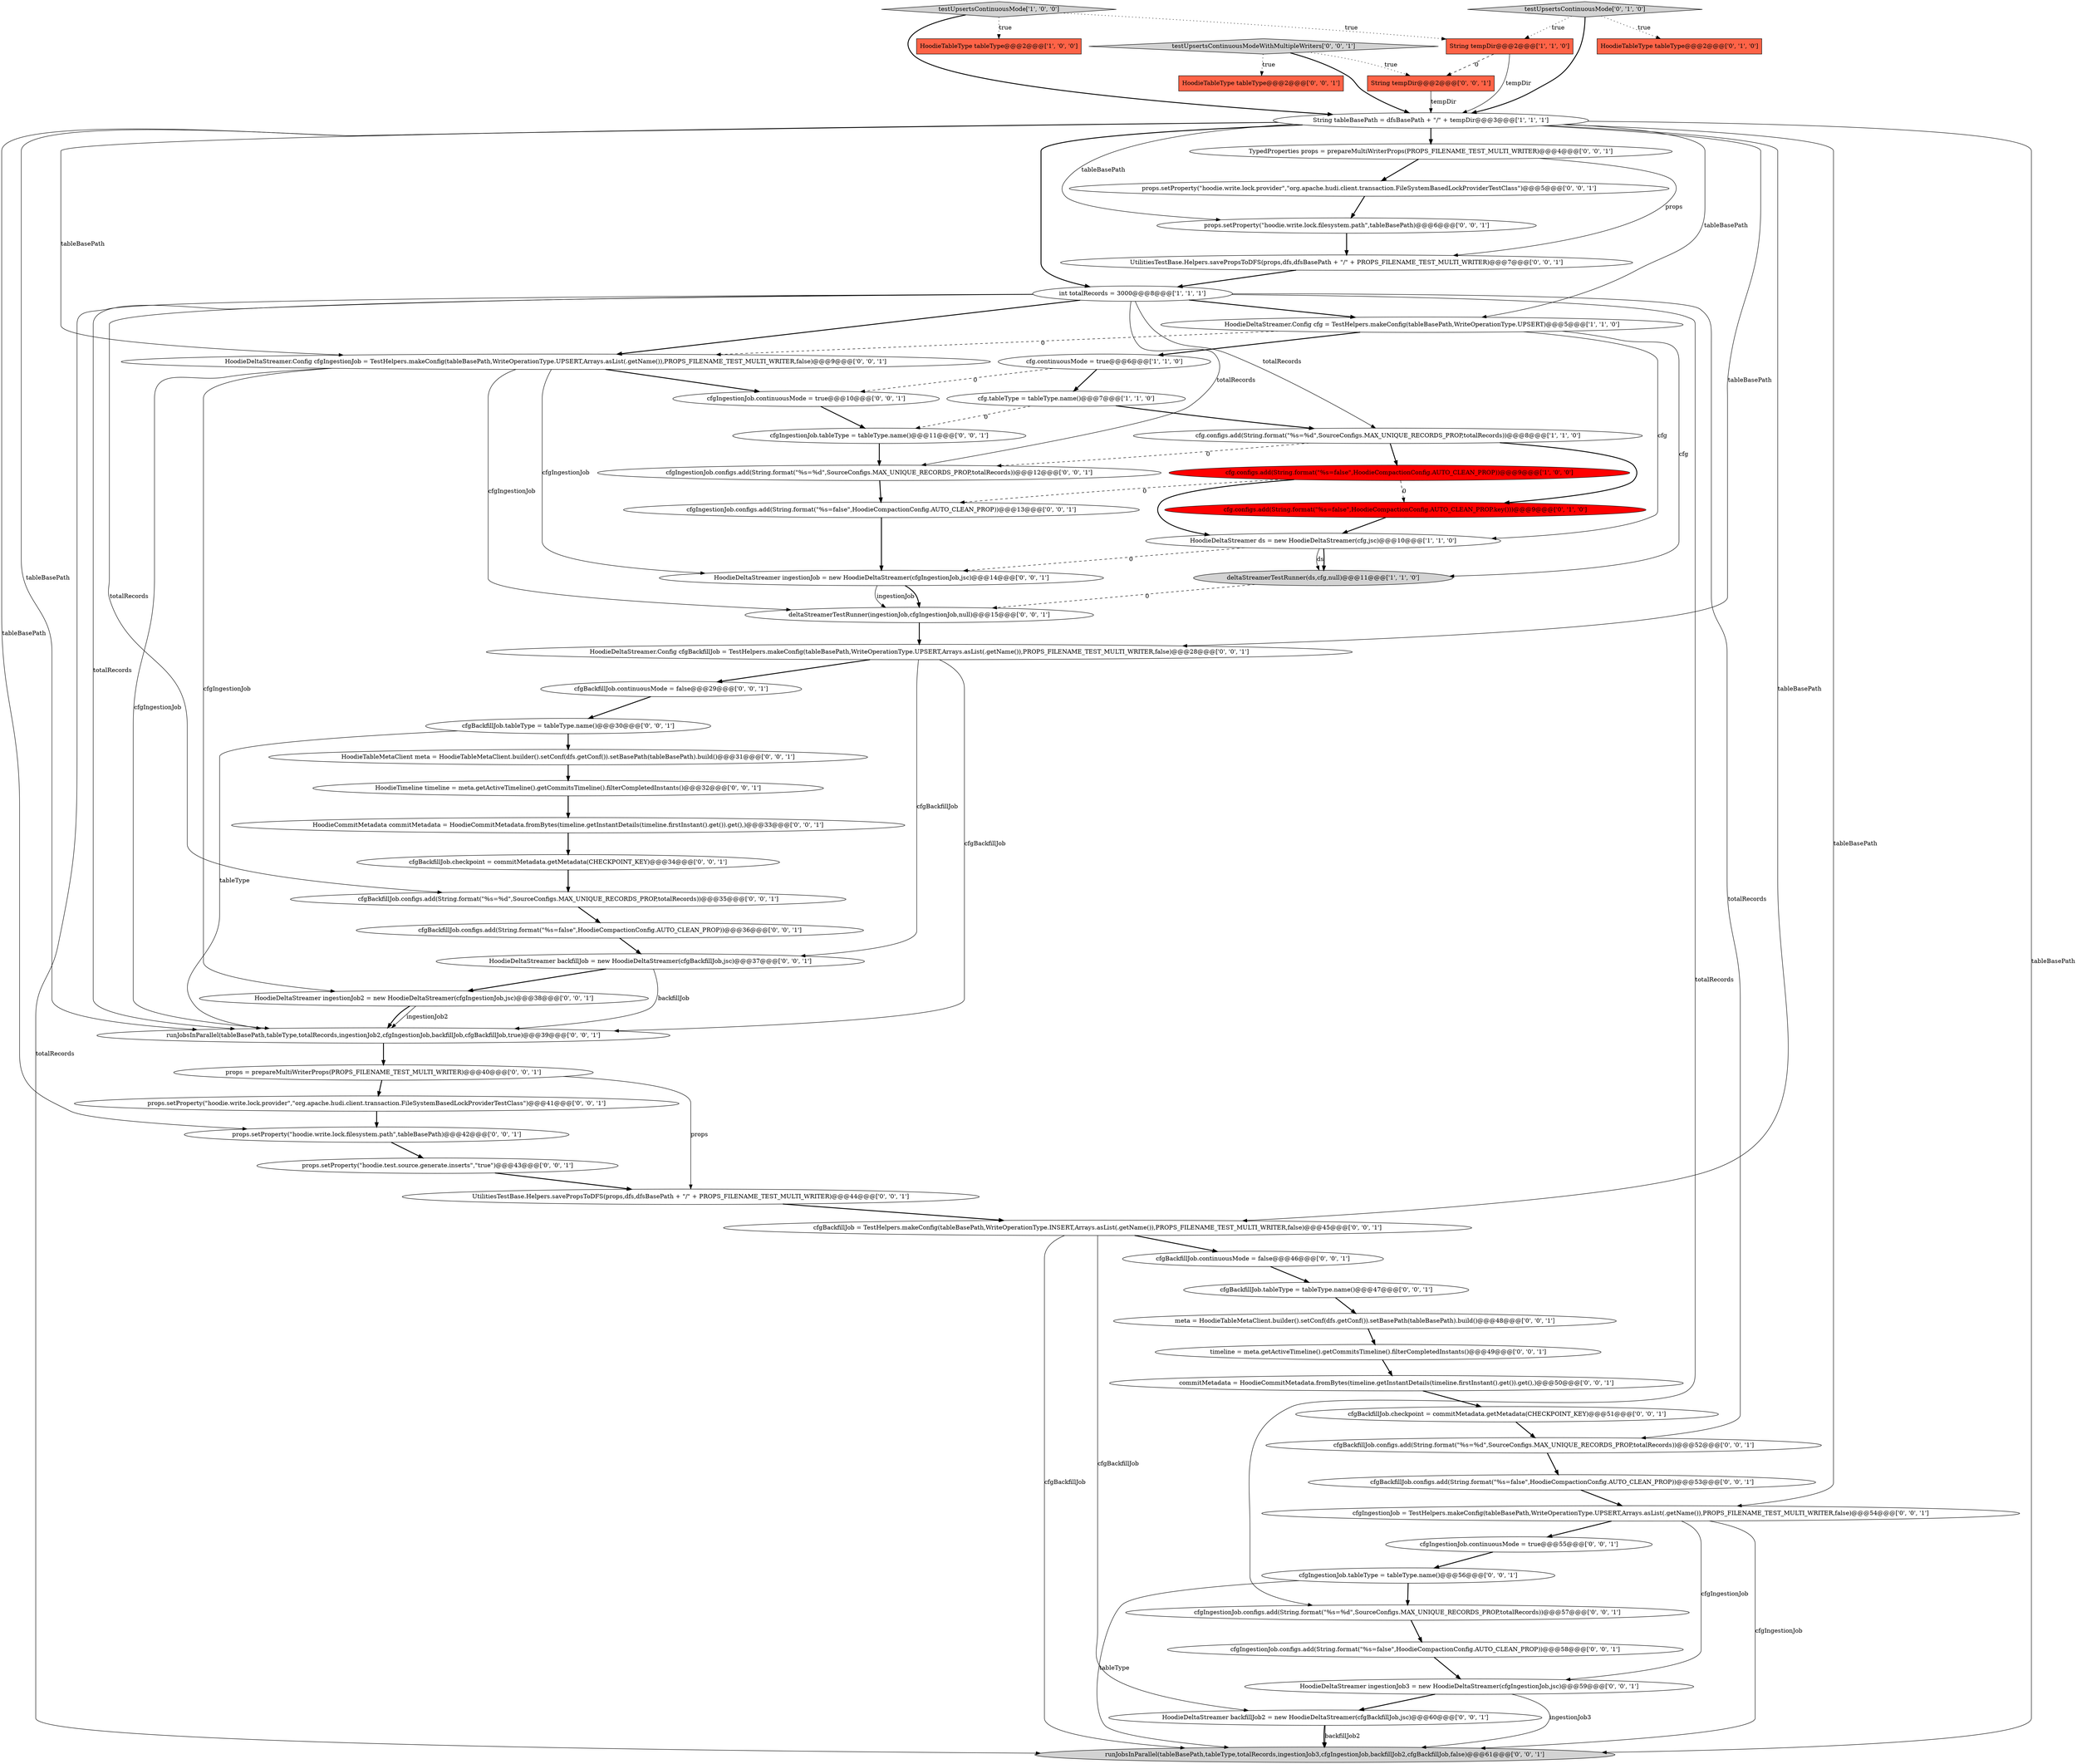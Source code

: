 digraph {
58 [style = filled, label = "cfgBackfillJob.configs.add(String.format(\"%s=%d\",SourceConfigs.MAX_UNIQUE_RECORDS_PROP,totalRecords))@@@52@@@['0', '0', '1']", fillcolor = white, shape = ellipse image = "AAA0AAABBB3BBB"];
48 [style = filled, label = "UtilitiesTestBase.Helpers.savePropsToDFS(props,dfs,dfsBasePath + \"/\" + PROPS_FILENAME_TEST_MULTI_WRITER)@@@44@@@['0', '0', '1']", fillcolor = white, shape = ellipse image = "AAA0AAABBB3BBB"];
34 [style = filled, label = "cfgBackfillJob = TestHelpers.makeConfig(tableBasePath,WriteOperationType.INSERT,Arrays.asList(.getName()),PROPS_FILENAME_TEST_MULTI_WRITER,false)@@@45@@@['0', '0', '1']", fillcolor = white, shape = ellipse image = "AAA0AAABBB3BBB"];
36 [style = filled, label = "cfgBackfillJob.configs.add(String.format(\"%s=false\",HoodieCompactionConfig.AUTO_CLEAN_PROP))@@@36@@@['0', '0', '1']", fillcolor = white, shape = ellipse image = "AAA0AAABBB3BBB"];
22 [style = filled, label = "cfgBackfillJob.configs.add(String.format(\"%s=false\",HoodieCompactionConfig.AUTO_CLEAN_PROP))@@@53@@@['0', '0', '1']", fillcolor = white, shape = ellipse image = "AAA0AAABBB3BBB"];
38 [style = filled, label = "cfgIngestionJob.tableType = tableType.name()@@@56@@@['0', '0', '1']", fillcolor = white, shape = ellipse image = "AAA0AAABBB3BBB"];
0 [style = filled, label = "String tableBasePath = dfsBasePath + \"/\" + tempDir@@@3@@@['1', '1', '1']", fillcolor = white, shape = ellipse image = "AAA0AAABBB1BBB"];
20 [style = filled, label = "cfgIngestionJob.configs.add(String.format(\"%s=%d\",SourceConfigs.MAX_UNIQUE_RECORDS_PROP,totalRecords))@@@57@@@['0', '0', '1']", fillcolor = white, shape = ellipse image = "AAA0AAABBB3BBB"];
43 [style = filled, label = "runJobsInParallel(tableBasePath,tableType,totalRecords,ingestionJob3,cfgIngestionJob,backfillJob2,cfgBackfillJob,false)@@@61@@@['0', '0', '1']", fillcolor = lightgray, shape = ellipse image = "AAA0AAABBB3BBB"];
60 [style = filled, label = "cfgIngestionJob = TestHelpers.makeConfig(tableBasePath,WriteOperationType.UPSERT,Arrays.asList(.getName()),PROPS_FILENAME_TEST_MULTI_WRITER,false)@@@54@@@['0', '0', '1']", fillcolor = white, shape = ellipse image = "AAA0AAABBB3BBB"];
19 [style = filled, label = "cfgIngestionJob.continuousMode = true@@@55@@@['0', '0', '1']", fillcolor = white, shape = ellipse image = "AAA0AAABBB3BBB"];
54 [style = filled, label = "cfgBackfillJob.continuousMode = false@@@29@@@['0', '0', '1']", fillcolor = white, shape = ellipse image = "AAA0AAABBB3BBB"];
24 [style = filled, label = "meta = HoodieTableMetaClient.builder().setConf(dfs.getConf()).setBasePath(tableBasePath).build()@@@48@@@['0', '0', '1']", fillcolor = white, shape = ellipse image = "AAA0AAABBB3BBB"];
29 [style = filled, label = "HoodieDeltaStreamer ingestionJob = new HoodieDeltaStreamer(cfgIngestionJob,jsc)@@@14@@@['0', '0', '1']", fillcolor = white, shape = ellipse image = "AAA0AAABBB3BBB"];
39 [style = filled, label = "cfgIngestionJob.configs.add(String.format(\"%s=false\",HoodieCompactionConfig.AUTO_CLEAN_PROP))@@@13@@@['0', '0', '1']", fillcolor = white, shape = ellipse image = "AAA0AAABBB3BBB"];
56 [style = filled, label = "props.setProperty(\"hoodie.write.lock.filesystem.path\",tableBasePath)@@@6@@@['0', '0', '1']", fillcolor = white, shape = ellipse image = "AAA0AAABBB3BBB"];
47 [style = filled, label = "cfgIngestionJob.tableType = tableType.name()@@@11@@@['0', '0', '1']", fillcolor = white, shape = ellipse image = "AAA0AAABBB3BBB"];
11 [style = filled, label = "cfg.configs.add(String.format(\"%s=%d\",SourceConfigs.MAX_UNIQUE_RECORDS_PROP,totalRecords))@@@8@@@['1', '1', '0']", fillcolor = white, shape = ellipse image = "AAA0AAABBB1BBB"];
30 [style = filled, label = "String tempDir@@@2@@@['0', '0', '1']", fillcolor = tomato, shape = box image = "AAA0AAABBB3BBB"];
23 [style = filled, label = "cfgIngestionJob.configs.add(String.format(\"%s=%d\",SourceConfigs.MAX_UNIQUE_RECORDS_PROP,totalRecords))@@@12@@@['0', '0', '1']", fillcolor = white, shape = ellipse image = "AAA0AAABBB3BBB"];
8 [style = filled, label = "int totalRecords = 3000@@@8@@@['1', '1', '1']", fillcolor = white, shape = ellipse image = "AAA0AAABBB1BBB"];
45 [style = filled, label = "HoodieTimeline timeline = meta.getActiveTimeline().getCommitsTimeline().filterCompletedInstants()@@@32@@@['0', '0', '1']", fillcolor = white, shape = ellipse image = "AAA0AAABBB3BBB"];
35 [style = filled, label = "HoodieDeltaStreamer.Config cfgIngestionJob = TestHelpers.makeConfig(tableBasePath,WriteOperationType.UPSERT,Arrays.asList(.getName()),PROPS_FILENAME_TEST_MULTI_WRITER,false)@@@9@@@['0', '0', '1']", fillcolor = white, shape = ellipse image = "AAA0AAABBB3BBB"];
12 [style = filled, label = "HoodieTableType tableType@@@2@@@['0', '1', '0']", fillcolor = tomato, shape = box image = "AAA0AAABBB2BBB"];
15 [style = filled, label = "props.setProperty(\"hoodie.write.lock.filesystem.path\",tableBasePath)@@@42@@@['0', '0', '1']", fillcolor = white, shape = ellipse image = "AAA0AAABBB3BBB"];
7 [style = filled, label = "testUpsertsContinuousMode['1', '0', '0']", fillcolor = lightgray, shape = diamond image = "AAA0AAABBB1BBB"];
3 [style = filled, label = "HoodieTableType tableType@@@2@@@['1', '0', '0']", fillcolor = tomato, shape = box image = "AAA0AAABBB1BBB"];
62 [style = filled, label = "HoodieCommitMetadata commitMetadata = HoodieCommitMetadata.fromBytes(timeline.getInstantDetails(timeline.firstInstant().get()).get(),)@@@33@@@['0', '0', '1']", fillcolor = white, shape = ellipse image = "AAA0AAABBB3BBB"];
13 [style = filled, label = "cfg.configs.add(String.format(\"%s=false\",HoodieCompactionConfig.AUTO_CLEAN_PROP.key()))@@@9@@@['0', '1', '0']", fillcolor = red, shape = ellipse image = "AAA1AAABBB2BBB"];
9 [style = filled, label = "String tempDir@@@2@@@['1', '1', '0']", fillcolor = tomato, shape = box image = "AAA0AAABBB1BBB"];
10 [style = filled, label = "HoodieDeltaStreamer.Config cfg = TestHelpers.makeConfig(tableBasePath,WriteOperationType.UPSERT)@@@5@@@['1', '1', '0']", fillcolor = white, shape = ellipse image = "AAA0AAABBB1BBB"];
16 [style = filled, label = "props = prepareMultiWriterProps(PROPS_FILENAME_TEST_MULTI_WRITER)@@@40@@@['0', '0', '1']", fillcolor = white, shape = ellipse image = "AAA0AAABBB3BBB"];
21 [style = filled, label = "cfgBackfillJob.configs.add(String.format(\"%s=%d\",SourceConfigs.MAX_UNIQUE_RECORDS_PROP,totalRecords))@@@35@@@['0', '0', '1']", fillcolor = white, shape = ellipse image = "AAA0AAABBB3BBB"];
40 [style = filled, label = "UtilitiesTestBase.Helpers.savePropsToDFS(props,dfs,dfsBasePath + \"/\" + PROPS_FILENAME_TEST_MULTI_WRITER)@@@7@@@['0', '0', '1']", fillcolor = white, shape = ellipse image = "AAA0AAABBB3BBB"];
44 [style = filled, label = "props.setProperty(\"hoodie.write.lock.provider\",\"org.apache.hudi.client.transaction.FileSystemBasedLockProviderTestClass\")@@@41@@@['0', '0', '1']", fillcolor = white, shape = ellipse image = "AAA0AAABBB3BBB"];
6 [style = filled, label = "cfg.configs.add(String.format(\"%s=false\",HoodieCompactionConfig.AUTO_CLEAN_PROP))@@@9@@@['1', '0', '0']", fillcolor = red, shape = ellipse image = "AAA1AAABBB1BBB"];
27 [style = filled, label = "HoodieTableType tableType@@@2@@@['0', '0', '1']", fillcolor = tomato, shape = box image = "AAA0AAABBB3BBB"];
1 [style = filled, label = "cfg.tableType = tableType.name()@@@7@@@['1', '1', '0']", fillcolor = white, shape = ellipse image = "AAA0AAABBB1BBB"];
52 [style = filled, label = "HoodieTableMetaClient meta = HoodieTableMetaClient.builder().setConf(dfs.getConf()).setBasePath(tableBasePath).build()@@@31@@@['0', '0', '1']", fillcolor = white, shape = ellipse image = "AAA0AAABBB3BBB"];
5 [style = filled, label = "cfg.continuousMode = true@@@6@@@['1', '1', '0']", fillcolor = white, shape = ellipse image = "AAA0AAABBB1BBB"];
17 [style = filled, label = "cfgBackfillJob.checkpoint = commitMetadata.getMetadata(CHECKPOINT_KEY)@@@51@@@['0', '0', '1']", fillcolor = white, shape = ellipse image = "AAA0AAABBB3BBB"];
26 [style = filled, label = "HoodieDeltaStreamer.Config cfgBackfillJob = TestHelpers.makeConfig(tableBasePath,WriteOperationType.UPSERT,Arrays.asList(.getName()),PROPS_FILENAME_TEST_MULTI_WRITER,false)@@@28@@@['0', '0', '1']", fillcolor = white, shape = ellipse image = "AAA0AAABBB3BBB"];
32 [style = filled, label = "cfgIngestionJob.configs.add(String.format(\"%s=false\",HoodieCompactionConfig.AUTO_CLEAN_PROP))@@@58@@@['0', '0', '1']", fillcolor = white, shape = ellipse image = "AAA0AAABBB3BBB"];
28 [style = filled, label = "cfgIngestionJob.continuousMode = true@@@10@@@['0', '0', '1']", fillcolor = white, shape = ellipse image = "AAA0AAABBB3BBB"];
33 [style = filled, label = "commitMetadata = HoodieCommitMetadata.fromBytes(timeline.getInstantDetails(timeline.firstInstant().get()).get(),)@@@50@@@['0', '0', '1']", fillcolor = white, shape = ellipse image = "AAA0AAABBB3BBB"];
53 [style = filled, label = "TypedProperties props = prepareMultiWriterProps(PROPS_FILENAME_TEST_MULTI_WRITER)@@@4@@@['0', '0', '1']", fillcolor = white, shape = ellipse image = "AAA0AAABBB3BBB"];
61 [style = filled, label = "HoodieDeltaStreamer ingestionJob2 = new HoodieDeltaStreamer(cfgIngestionJob,jsc)@@@38@@@['0', '0', '1']", fillcolor = white, shape = ellipse image = "AAA0AAABBB3BBB"];
31 [style = filled, label = "cfgBackfillJob.continuousMode = false@@@46@@@['0', '0', '1']", fillcolor = white, shape = ellipse image = "AAA0AAABBB3BBB"];
55 [style = filled, label = "testUpsertsContinuousModeWithMultipleWriters['0', '0', '1']", fillcolor = lightgray, shape = diamond image = "AAA0AAABBB3BBB"];
49 [style = filled, label = "HoodieDeltaStreamer ingestionJob3 = new HoodieDeltaStreamer(cfgIngestionJob,jsc)@@@59@@@['0', '0', '1']", fillcolor = white, shape = ellipse image = "AAA0AAABBB3BBB"];
51 [style = filled, label = "HoodieDeltaStreamer backfillJob = new HoodieDeltaStreamer(cfgBackfillJob,jsc)@@@37@@@['0', '0', '1']", fillcolor = white, shape = ellipse image = "AAA0AAABBB3BBB"];
41 [style = filled, label = "cfgBackfillJob.tableType = tableType.name()@@@47@@@['0', '0', '1']", fillcolor = white, shape = ellipse image = "AAA0AAABBB3BBB"];
42 [style = filled, label = "cfgBackfillJob.tableType = tableType.name()@@@30@@@['0', '0', '1']", fillcolor = white, shape = ellipse image = "AAA0AAABBB3BBB"];
4 [style = filled, label = "deltaStreamerTestRunner(ds,cfg,null)@@@11@@@['1', '1', '0']", fillcolor = lightgray, shape = ellipse image = "AAA0AAABBB1BBB"];
18 [style = filled, label = "HoodieDeltaStreamer backfillJob2 = new HoodieDeltaStreamer(cfgBackfillJob,jsc)@@@60@@@['0', '0', '1']", fillcolor = white, shape = ellipse image = "AAA0AAABBB3BBB"];
57 [style = filled, label = "runJobsInParallel(tableBasePath,tableType,totalRecords,ingestionJob2,cfgIngestionJob,backfillJob,cfgBackfillJob,true)@@@39@@@['0', '0', '1']", fillcolor = white, shape = ellipse image = "AAA0AAABBB3BBB"];
25 [style = filled, label = "deltaStreamerTestRunner(ingestionJob,cfgIngestionJob,null)@@@15@@@['0', '0', '1']", fillcolor = white, shape = ellipse image = "AAA0AAABBB3BBB"];
50 [style = filled, label = "timeline = meta.getActiveTimeline().getCommitsTimeline().filterCompletedInstants()@@@49@@@['0', '0', '1']", fillcolor = white, shape = ellipse image = "AAA0AAABBB3BBB"];
46 [style = filled, label = "cfgBackfillJob.checkpoint = commitMetadata.getMetadata(CHECKPOINT_KEY)@@@34@@@['0', '0', '1']", fillcolor = white, shape = ellipse image = "AAA0AAABBB3BBB"];
59 [style = filled, label = "props.setProperty(\"hoodie.write.lock.provider\",\"org.apache.hudi.client.transaction.FileSystemBasedLockProviderTestClass\")@@@5@@@['0', '0', '1']", fillcolor = white, shape = ellipse image = "AAA0AAABBB3BBB"];
14 [style = filled, label = "testUpsertsContinuousMode['0', '1', '0']", fillcolor = lightgray, shape = diamond image = "AAA0AAABBB2BBB"];
37 [style = filled, label = "props.setProperty(\"hoodie.test.source.generate.inserts\",\"true\")@@@43@@@['0', '0', '1']", fillcolor = white, shape = ellipse image = "AAA0AAABBB3BBB"];
2 [style = filled, label = "HoodieDeltaStreamer ds = new HoodieDeltaStreamer(cfg,jsc)@@@10@@@['1', '1', '0']", fillcolor = white, shape = ellipse image = "AAA0AAABBB1BBB"];
8->10 [style = bold, label=""];
44->15 [style = bold, label=""];
0->57 [style = solid, label="tableBasePath"];
61->57 [style = bold, label=""];
35->57 [style = solid, label="cfgIngestionJob"];
22->60 [style = bold, label=""];
34->18 [style = solid, label="cfgBackfillJob"];
4->25 [style = dashed, label="0"];
0->53 [style = bold, label=""];
46->21 [style = bold, label=""];
18->43 [style = solid, label="backfillJob2"];
5->28 [style = dashed, label="0"];
21->36 [style = bold, label=""];
6->13 [style = dashed, label="0"];
51->61 [style = bold, label=""];
37->48 [style = bold, label=""];
60->43 [style = solid, label="cfgIngestionJob"];
11->13 [style = bold, label=""];
45->62 [style = bold, label=""];
57->16 [style = bold, label=""];
0->8 [style = bold, label=""];
35->25 [style = solid, label="cfgIngestionJob"];
9->0 [style = solid, label="tempDir"];
8->58 [style = solid, label="totalRecords"];
0->26 [style = solid, label="tableBasePath"];
2->4 [style = solid, label="ds"];
58->22 [style = bold, label=""];
48->34 [style = bold, label=""];
9->30 [style = dashed, label="0"];
39->29 [style = bold, label=""];
62->46 [style = bold, label=""];
14->12 [style = dotted, label="true"];
32->49 [style = bold, label=""];
55->27 [style = dotted, label="true"];
30->0 [style = solid, label="tempDir"];
52->45 [style = bold, label=""];
34->31 [style = bold, label=""];
7->0 [style = bold, label=""];
42->57 [style = solid, label="tableType"];
2->4 [style = bold, label=""];
60->49 [style = solid, label="cfgIngestionJob"];
0->60 [style = solid, label="tableBasePath"];
1->11 [style = bold, label=""];
6->2 [style = bold, label=""];
35->28 [style = bold, label=""];
5->1 [style = bold, label=""];
10->2 [style = solid, label="cfg"];
1->47 [style = dashed, label="0"];
25->26 [style = bold, label=""];
49->18 [style = bold, label=""];
8->11 [style = solid, label="totalRecords"];
16->48 [style = solid, label="props"];
31->41 [style = bold, label=""];
60->19 [style = bold, label=""];
59->56 [style = bold, label=""];
56->40 [style = bold, label=""];
19->38 [style = bold, label=""];
10->35 [style = dashed, label="0"];
26->51 [style = solid, label="cfgBackfillJob"];
49->43 [style = solid, label="ingestionJob3"];
0->35 [style = solid, label="tableBasePath"];
53->40 [style = solid, label="props"];
8->23 [style = solid, label="totalRecords"];
38->20 [style = bold, label=""];
36->51 [style = bold, label=""];
35->29 [style = solid, label="cfgIngestionJob"];
42->52 [style = bold, label=""];
28->47 [style = bold, label=""];
17->58 [style = bold, label=""];
11->23 [style = dashed, label="0"];
8->35 [style = bold, label=""];
55->30 [style = dotted, label="true"];
35->61 [style = solid, label="cfgIngestionJob"];
54->42 [style = bold, label=""];
8->21 [style = solid, label="totalRecords"];
10->5 [style = bold, label=""];
26->54 [style = bold, label=""];
8->57 [style = solid, label="totalRecords"];
16->44 [style = bold, label=""];
2->29 [style = dashed, label="0"];
38->43 [style = solid, label="tableType"];
23->39 [style = bold, label=""];
29->25 [style = solid, label="ingestionJob"];
50->33 [style = bold, label=""];
47->23 [style = bold, label=""];
15->37 [style = bold, label=""];
24->50 [style = bold, label=""];
33->17 [style = bold, label=""];
13->2 [style = bold, label=""];
26->57 [style = solid, label="cfgBackfillJob"];
8->20 [style = solid, label="totalRecords"];
61->57 [style = solid, label="ingestionJob2"];
8->43 [style = solid, label="totalRecords"];
41->24 [style = bold, label=""];
11->6 [style = bold, label=""];
20->32 [style = bold, label=""];
29->25 [style = bold, label=""];
0->15 [style = solid, label="tableBasePath"];
55->0 [style = bold, label=""];
7->9 [style = dotted, label="true"];
51->57 [style = solid, label="backfillJob"];
0->10 [style = solid, label="tableBasePath"];
6->39 [style = dashed, label="0"];
34->43 [style = solid, label="cfgBackfillJob"];
53->59 [style = bold, label=""];
14->0 [style = bold, label=""];
18->43 [style = bold, label=""];
7->3 [style = dotted, label="true"];
0->34 [style = solid, label="tableBasePath"];
14->9 [style = dotted, label="true"];
0->43 [style = solid, label="tableBasePath"];
0->56 [style = solid, label="tableBasePath"];
10->4 [style = solid, label="cfg"];
40->8 [style = bold, label=""];
}
